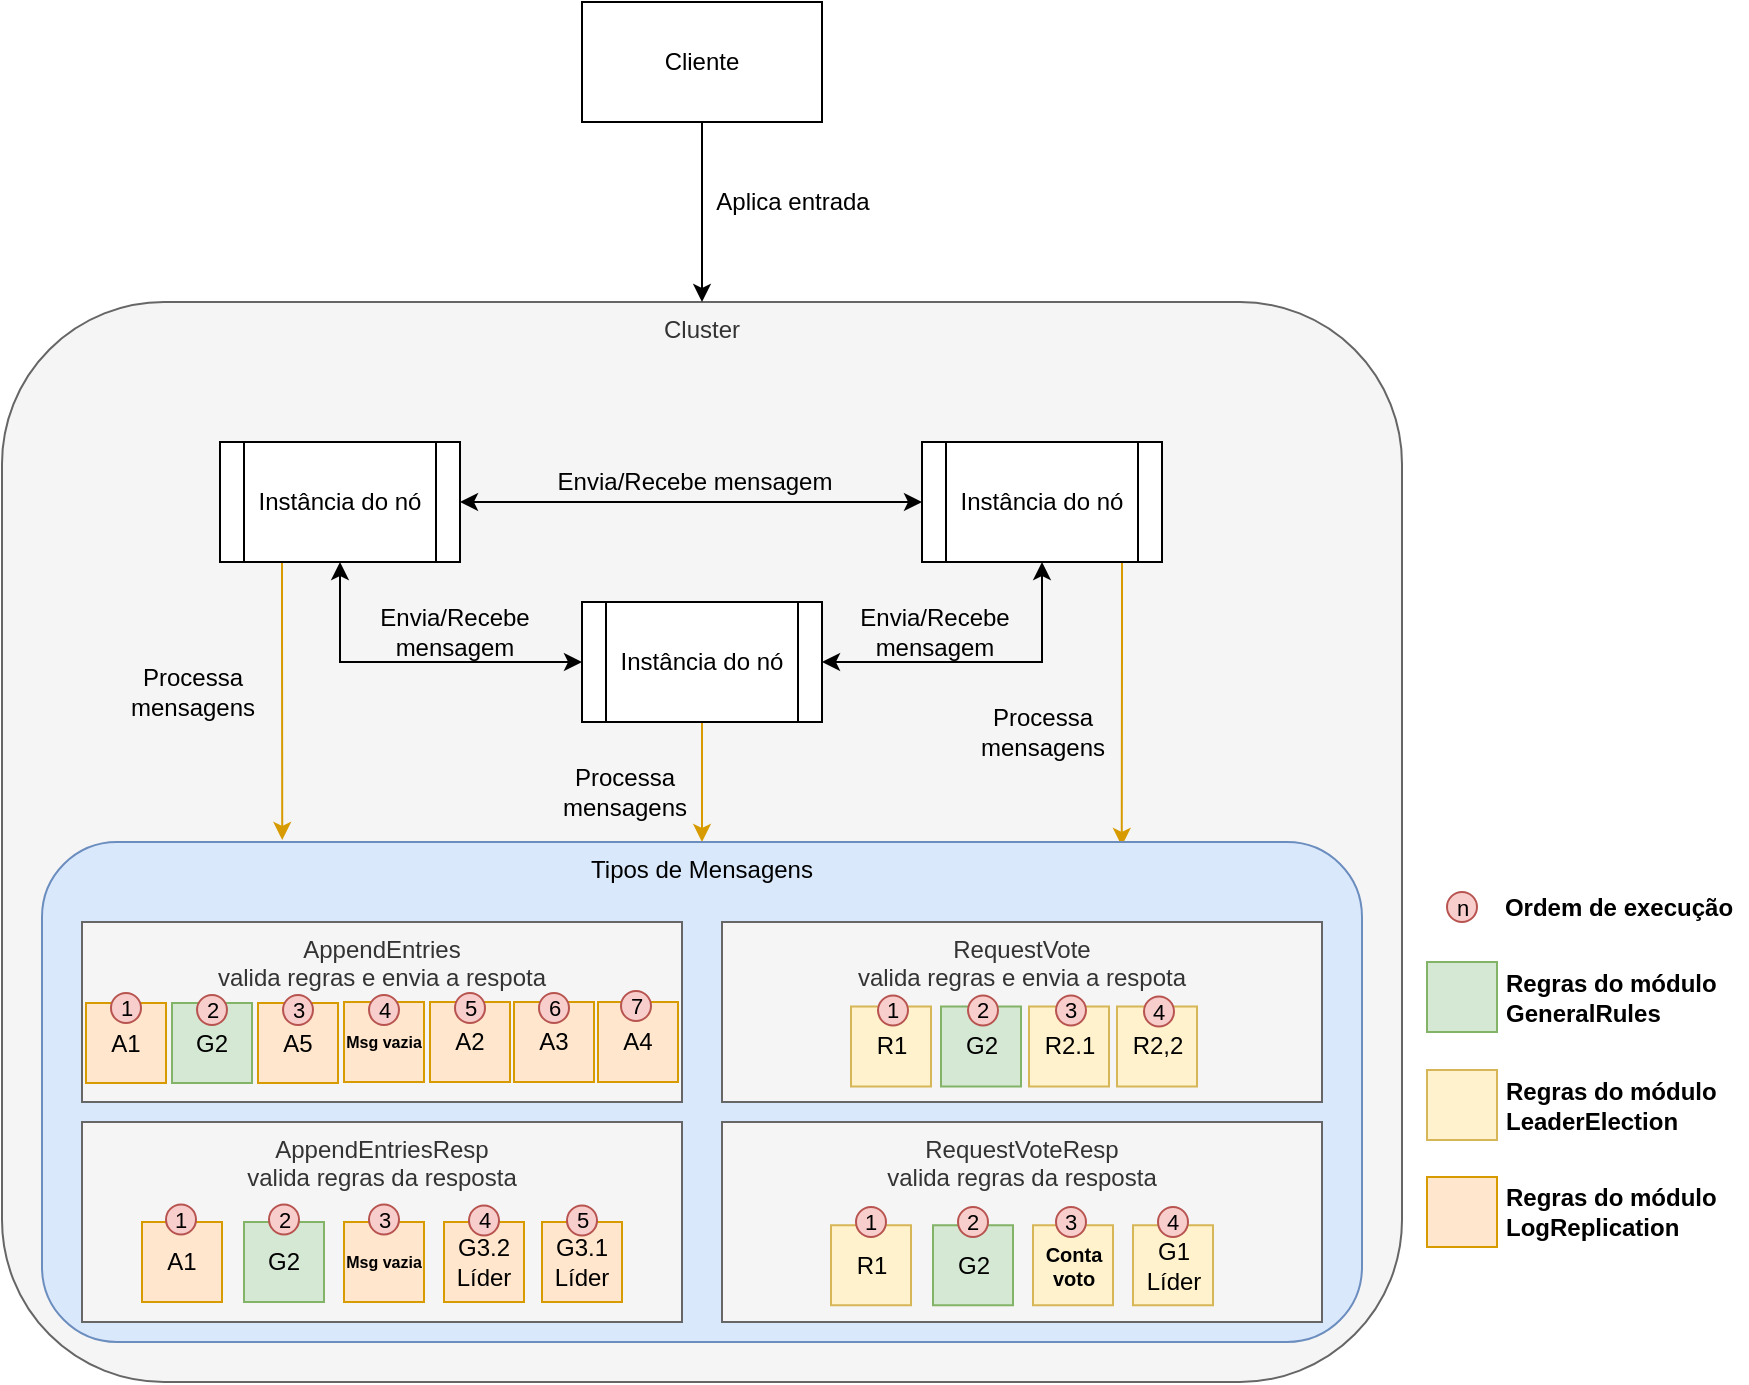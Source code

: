 <mxfile version="14.1.1" type="device"><diagram id="3ifwwWeZPNYPrYTAmyRr" name="Page-1"><mxGraphModel dx="1422" dy="746" grid="1" gridSize="10" guides="1" tooltips="1" connect="1" arrows="1" fold="1" page="1" pageScale="1" pageWidth="827" pageHeight="1169" math="0" shadow="0"><root><mxCell id="0"/><mxCell id="1" parent="0"/><mxCell id="ONGD6vGfViVXwioUTxdK-6" value="Cluster" style="rounded=1;whiteSpace=wrap;html=1;fillColor=#f5f5f5;strokeColor=#666666;fontColor=#333333;verticalAlign=top;" parent="1" vertex="1"><mxGeometry x="250" y="230" width="700" height="540" as="geometry"/></mxCell><mxCell id="ONGD6vGfViVXwioUTxdK-7" style="edgeStyle=orthogonalEdgeStyle;rounded=0;orthogonalLoop=1;jettySize=auto;html=1;startArrow=classic;startFill=1;" parent="1" source="ONGD6vGfViVXwioUTxdK-1" target="ONGD6vGfViVXwioUTxdK-3" edge="1"><mxGeometry relative="1" as="geometry"/></mxCell><mxCell id="ONGD6vGfViVXwioUTxdK-8" style="edgeStyle=orthogonalEdgeStyle;rounded=0;orthogonalLoop=1;jettySize=auto;html=1;entryX=0;entryY=0.5;entryDx=0;entryDy=0;startArrow=classic;startFill=1;" parent="1" source="ONGD6vGfViVXwioUTxdK-1" target="ONGD6vGfViVXwioUTxdK-2" edge="1"><mxGeometry relative="1" as="geometry"><Array as="points"><mxPoint x="419" y="410"/></Array></mxGeometry></mxCell><mxCell id="ONGD6vGfViVXwioUTxdK-42" style="edgeStyle=orthogonalEdgeStyle;rounded=0;orthogonalLoop=1;jettySize=auto;html=1;startArrow=none;startFill=0;fillColor=#ffe6cc;strokeColor=#d79b00;entryX=0.182;entryY=-0.004;entryDx=0;entryDy=0;entryPerimeter=0;" parent="1" source="ONGD6vGfViVXwioUTxdK-1" target="ONGD6vGfViVXwioUTxdK-13" edge="1"><mxGeometry relative="1" as="geometry"><Array as="points"><mxPoint x="390" y="390"/><mxPoint x="390" y="390"/></Array></mxGeometry></mxCell><mxCell id="ONGD6vGfViVXwioUTxdK-1" value="Instância do nó" style="shape=process;whiteSpace=wrap;html=1;backgroundOutline=1;" parent="1" vertex="1"><mxGeometry x="359" y="300" width="120" height="60" as="geometry"/></mxCell><mxCell id="ONGD6vGfViVXwioUTxdK-46" value="" style="edgeStyle=orthogonalEdgeStyle;rounded=0;orthogonalLoop=1;jettySize=auto;html=1;startArrow=none;startFill=0;entryX=0.5;entryY=0;entryDx=0;entryDy=0;fillColor=#ffe6cc;strokeColor=#d79b00;" parent="1" source="ONGD6vGfViVXwioUTxdK-2" target="ONGD6vGfViVXwioUTxdK-13" edge="1"><mxGeometry relative="1" as="geometry"/></mxCell><mxCell id="ONGD6vGfViVXwioUTxdK-2" value="Instância do nó" style="shape=process;whiteSpace=wrap;html=1;backgroundOutline=1;" parent="1" vertex="1"><mxGeometry x="540" y="380" width="120" height="60" as="geometry"/></mxCell><mxCell id="ONGD6vGfViVXwioUTxdK-9" style="edgeStyle=orthogonalEdgeStyle;rounded=0;orthogonalLoop=1;jettySize=auto;html=1;entryX=1;entryY=0.5;entryDx=0;entryDy=0;startArrow=classic;startFill=1;" parent="1" source="ONGD6vGfViVXwioUTxdK-3" target="ONGD6vGfViVXwioUTxdK-2" edge="1"><mxGeometry relative="1" as="geometry"><Array as="points"><mxPoint x="770" y="410"/></Array></mxGeometry></mxCell><mxCell id="ONGD6vGfViVXwioUTxdK-47" style="edgeStyle=orthogonalEdgeStyle;rounded=0;orthogonalLoop=1;jettySize=auto;html=1;entryX=0.818;entryY=0.008;entryDx=0;entryDy=0;entryPerimeter=0;startArrow=none;startFill=0;fillColor=#ffe6cc;strokeColor=#d79b00;" parent="1" source="ONGD6vGfViVXwioUTxdK-3" target="ONGD6vGfViVXwioUTxdK-13" edge="1"><mxGeometry relative="1" as="geometry"><Array as="points"><mxPoint x="810" y="400"/><mxPoint x="810" y="400"/></Array></mxGeometry></mxCell><mxCell id="ONGD6vGfViVXwioUTxdK-3" value="Instância do nó" style="shape=process;whiteSpace=wrap;html=1;backgroundOutline=1;" parent="1" vertex="1"><mxGeometry x="710" y="300" width="120" height="60" as="geometry"/></mxCell><mxCell id="ONGD6vGfViVXwioUTxdK-11" style="edgeStyle=orthogonalEdgeStyle;rounded=0;orthogonalLoop=1;jettySize=auto;html=1;entryX=0.5;entryY=0;entryDx=0;entryDy=0;startArrow=none;startFill=0;" parent="1" source="ONGD6vGfViVXwioUTxdK-10" target="ONGD6vGfViVXwioUTxdK-6" edge="1"><mxGeometry relative="1" as="geometry"><Array as="points"><mxPoint x="600" y="170"/><mxPoint x="600" y="170"/></Array></mxGeometry></mxCell><mxCell id="ONGD6vGfViVXwioUTxdK-10" value="Cliente" style="rounded=0;whiteSpace=wrap;html=1;" parent="1" vertex="1"><mxGeometry x="540" y="80" width="120" height="60" as="geometry"/></mxCell><mxCell id="ONGD6vGfViVXwioUTxdK-12" value="Aplica entrada" style="text;html=1;align=center;verticalAlign=middle;resizable=0;points=[];autosize=1;" parent="1" vertex="1"><mxGeometry x="600" y="170" width="90" height="20" as="geometry"/></mxCell><mxCell id="ONGD6vGfViVXwioUTxdK-13" value="Tipos de Mensagens" style="rounded=1;whiteSpace=wrap;html=1;verticalAlign=top;fillColor=#dae8fc;strokeColor=#6c8ebf;" parent="1" vertex="1"><mxGeometry x="270" y="500" width="660" height="250" as="geometry"/></mxCell><mxCell id="ONGD6vGfViVXwioUTxdK-14" value="AppendEntries&lt;br&gt;valida regras e envia a respota" style="rounded=0;whiteSpace=wrap;html=1;verticalAlign=top;fillColor=#f5f5f5;strokeColor=#666666;fontColor=#333333;" parent="1" vertex="1"><mxGeometry x="290" y="540" width="300" height="90" as="geometry"/></mxCell><mxCell id="ONGD6vGfViVXwioUTxdK-15" value="AppendEntriesResp&lt;br&gt;valida regras da resposta" style="rounded=0;whiteSpace=wrap;html=1;verticalAlign=top;fillColor=#f5f5f5;strokeColor=#666666;fontColor=#333333;" parent="1" vertex="1"><mxGeometry x="290" y="640" width="300" height="100" as="geometry"/></mxCell><mxCell id="ONGD6vGfViVXwioUTxdK-17" value="RequestVoteResp&lt;br&gt;valida regras da resposta" style="rounded=0;whiteSpace=wrap;html=1;verticalAlign=top;fillColor=#f5f5f5;strokeColor=#666666;fontColor=#333333;" parent="1" vertex="1"><mxGeometry x="610" y="640" width="300" height="100" as="geometry"/></mxCell><mxCell id="ONGD6vGfViVXwioUTxdK-22" value="A3" style="rounded=0;whiteSpace=wrap;html=1;fillColor=#ffe6cc;strokeColor=#d79b00;" parent="1" vertex="1"><mxGeometry x="506" y="580" width="40" height="40" as="geometry"/></mxCell><mxCell id="ONGD6vGfViVXwioUTxdK-25" value="A5" style="rounded=0;whiteSpace=wrap;html=1;fillColor=#ffe6cc;strokeColor=#d79b00;" parent="1" vertex="1"><mxGeometry x="378" y="580.5" width="40" height="40" as="geometry"/></mxCell><mxCell id="ONGD6vGfViVXwioUTxdK-27" value="G3.1&lt;br&gt;Líder" style="rounded=0;whiteSpace=wrap;html=1;fillColor=#ffe6cc;strokeColor=#d79b00;" parent="1" vertex="1"><mxGeometry x="520" y="690" width="40" height="40" as="geometry"/></mxCell><mxCell id="ONGD6vGfViVXwioUTxdK-28" value="A1" style="rounded=0;whiteSpace=wrap;html=1;fillColor=#ffe6cc;strokeColor=#d79b00;" parent="1" vertex="1"><mxGeometry x="320" y="690" width="40" height="40" as="geometry"/></mxCell><mxCell id="ONGD6vGfViVXwioUTxdK-29" value="G2" style="rounded=0;whiteSpace=wrap;html=1;fillColor=#d5e8d4;strokeColor=#82b366;" parent="1" vertex="1"><mxGeometry x="371" y="690" width="40" height="40" as="geometry"/></mxCell><mxCell id="ONGD6vGfViVXwioUTxdK-30" value="Msg vazia" style="rounded=0;whiteSpace=wrap;html=1;fontSize=8;fontStyle=1;fillColor=#ffe6cc;strokeColor=#d79b00;" parent="1" vertex="1"><mxGeometry x="421" y="690" width="40" height="40" as="geometry"/></mxCell><mxCell id="ONGD6vGfViVXwioUTxdK-31" value="G3.2&lt;br&gt;Líder" style="rounded=0;whiteSpace=wrap;html=1;fillColor=#ffe6cc;strokeColor=#d79b00;" parent="1" vertex="1"><mxGeometry x="471" y="690" width="40" height="40" as="geometry"/></mxCell><mxCell id="ONGD6vGfViVXwioUTxdK-38" value="R1" style="rounded=0;whiteSpace=wrap;html=1;fillColor=#fff2cc;strokeColor=#d6b656;" parent="1" vertex="1"><mxGeometry x="664.5" y="691.63" width="40" height="40" as="geometry"/></mxCell><mxCell id="ONGD6vGfViVXwioUTxdK-39" value="G2" style="rounded=0;whiteSpace=wrap;html=1;fillColor=#d5e8d4;strokeColor=#82b366;" parent="1" vertex="1"><mxGeometry x="715.5" y="691.63" width="40" height="40" as="geometry"/></mxCell><mxCell id="ONGD6vGfViVXwioUTxdK-40" value="Conta voto" style="rounded=0;whiteSpace=wrap;html=1;fontSize=10;fontStyle=1;fillColor=#fff2cc;strokeColor=#d6b656;" parent="1" vertex="1"><mxGeometry x="765.5" y="691.63" width="40" height="40" as="geometry"/></mxCell><mxCell id="ONGD6vGfViVXwioUTxdK-41" value="G1&lt;br&gt;Líder" style="rounded=0;whiteSpace=wrap;html=1;fillColor=#fff2cc;strokeColor=#d6b656;" parent="1" vertex="1"><mxGeometry x="815.5" y="691.63" width="40" height="40" as="geometry"/></mxCell><mxCell id="ONGD6vGfViVXwioUTxdK-43" value="Envia/Recebe mensagem" style="text;html=1;align=center;verticalAlign=middle;resizable=0;points=[];autosize=1;" parent="1" vertex="1"><mxGeometry x="521" y="310" width="150" height="20" as="geometry"/></mxCell><mxCell id="ONGD6vGfViVXwioUTxdK-44" value="Envia/Recebe &lt;br&gt;mensagem" style="text;html=1;align=center;verticalAlign=middle;resizable=0;points=[];autosize=1;" parent="1" vertex="1"><mxGeometry x="431" y="380" width="90" height="30" as="geometry"/></mxCell><mxCell id="ONGD6vGfViVXwioUTxdK-45" value="Envia/Recebe &lt;br&gt;mensagem" style="text;html=1;align=center;verticalAlign=middle;resizable=0;points=[];autosize=1;" parent="1" vertex="1"><mxGeometry x="671" y="380" width="90" height="30" as="geometry"/></mxCell><mxCell id="ONGD6vGfViVXwioUTxdK-48" value="Processa &lt;br&gt;mensagens" style="text;html=1;align=center;verticalAlign=middle;resizable=0;points=[];autosize=1;" parent="1" vertex="1"><mxGeometry x="305" y="410" width="80" height="30" as="geometry"/></mxCell><mxCell id="ONGD6vGfViVXwioUTxdK-49" value="Processa &lt;br&gt;mensagens" style="text;html=1;align=center;verticalAlign=middle;resizable=0;points=[];autosize=1;" parent="1" vertex="1"><mxGeometry x="521" y="460" width="80" height="30" as="geometry"/></mxCell><mxCell id="ONGD6vGfViVXwioUTxdK-50" value="Processa &lt;br&gt;mensagens" style="text;html=1;align=center;verticalAlign=middle;resizable=0;points=[];autosize=1;" parent="1" vertex="1"><mxGeometry x="730" y="430" width="80" height="30" as="geometry"/></mxCell><mxCell id="ONGD6vGfViVXwioUTxdK-53" value="A1" style="rounded=0;whiteSpace=wrap;html=1;fillColor=#ffe6cc;strokeColor=#d79b00;" parent="1" vertex="1"><mxGeometry x="292" y="580.5" width="40" height="40" as="geometry"/></mxCell><mxCell id="ONGD6vGfViVXwioUTxdK-54" value="G2" style="rounded=0;whiteSpace=wrap;html=1;fillColor=#d5e8d4;strokeColor=#82b366;" parent="1" vertex="1"><mxGeometry x="335" y="580.5" width="40" height="40" as="geometry"/></mxCell><mxCell id="ONGD6vGfViVXwioUTxdK-55" value="A2" style="rounded=0;whiteSpace=wrap;html=1;fillColor=#ffe6cc;strokeColor=#d79b00;" parent="1" vertex="1"><mxGeometry x="464" y="580" width="40" height="40" as="geometry"/></mxCell><mxCell id="ONGD6vGfViVXwioUTxdK-56" value="A4" style="rounded=0;whiteSpace=wrap;html=1;fillColor=#ffe6cc;strokeColor=#d79b00;" parent="1" vertex="1"><mxGeometry x="548" y="580" width="40" height="40" as="geometry"/></mxCell><mxCell id="ONGD6vGfViVXwioUTxdK-57" value="RequestVote&lt;br&gt;valida regras e envia a respota" style="rounded=0;whiteSpace=wrap;html=1;verticalAlign=top;fillColor=#f5f5f5;strokeColor=#666666;fontColor=#333333;" parent="1" vertex="1"><mxGeometry x="610" y="540" width="300" height="90" as="geometry"/></mxCell><mxCell id="ONGD6vGfViVXwioUTxdK-59" value="R2.1" style="rounded=0;whiteSpace=wrap;html=1;fillColor=#fff2cc;strokeColor=#d6b656;" parent="1" vertex="1"><mxGeometry x="763.5" y="582.25" width="40" height="40" as="geometry"/></mxCell><mxCell id="ONGD6vGfViVXwioUTxdK-60" value="R1" style="rounded=0;whiteSpace=wrap;html=1;fillColor=#fff2cc;strokeColor=#d6b656;" parent="1" vertex="1"><mxGeometry x="674.5" y="582.25" width="40" height="40" as="geometry"/></mxCell><mxCell id="ONGD6vGfViVXwioUTxdK-61" value="G2" style="rounded=0;whiteSpace=wrap;html=1;fillColor=#d5e8d4;strokeColor=#82b366;" parent="1" vertex="1"><mxGeometry x="719.5" y="582.25" width="40" height="40" as="geometry"/></mxCell><mxCell id="ONGD6vGfViVXwioUTxdK-62" value="R2,2" style="rounded=0;whiteSpace=wrap;html=1;fillColor=#fff2cc;strokeColor=#d6b656;" parent="1" vertex="1"><mxGeometry x="807.5" y="582.25" width="40" height="40" as="geometry"/></mxCell><mxCell id="ONGD6vGfViVXwioUTxdK-64" value="1" style="ellipse;whiteSpace=wrap;html=1;aspect=fixed;align=center;fontSize=11;fillColor=#f8cecc;strokeColor=#b85450;" parent="1" vertex="1"><mxGeometry x="304.5" y="575.5" width="15" height="15" as="geometry"/></mxCell><mxCell id="ONGD6vGfViVXwioUTxdK-69" value="7" style="ellipse;whiteSpace=wrap;html=1;aspect=fixed;fontSize=11;fillColor=#f8cecc;strokeColor=#b85450;" parent="1" vertex="1"><mxGeometry x="559.5" y="574.5" width="15" height="15" as="geometry"/></mxCell><mxCell id="ONGD6vGfViVXwioUTxdK-71" value="6" style="ellipse;whiteSpace=wrap;html=1;aspect=fixed;fontSize=11;fillColor=#f8cecc;strokeColor=#b85450;" parent="1" vertex="1"><mxGeometry x="518.5" y="575.5" width="15" height="15" as="geometry"/></mxCell><mxCell id="ONGD6vGfViVXwioUTxdK-73" value="3" style="ellipse;whiteSpace=wrap;html=1;aspect=fixed;fontSize=11;fillColor=#f8cecc;strokeColor=#b85450;" parent="1" vertex="1"><mxGeometry x="390.5" y="576.5" width="15" height="15" as="geometry"/></mxCell><mxCell id="ONGD6vGfViVXwioUTxdK-74" value="2" style="ellipse;whiteSpace=wrap;html=1;aspect=fixed;fontSize=11;fillColor=#f8cecc;strokeColor=#b85450;" parent="1" vertex="1"><mxGeometry x="347.5" y="576.5" width="15" height="15" as="geometry"/></mxCell><mxCell id="ONGD6vGfViVXwioUTxdK-75" value="1" style="ellipse;whiteSpace=wrap;html=1;aspect=fixed;fontSize=11;fillColor=#f8cecc;strokeColor=#b85450;" parent="1" vertex="1"><mxGeometry x="688" y="576.75" width="15" height="15" as="geometry"/></mxCell><mxCell id="ONGD6vGfViVXwioUTxdK-78" value="4" style="ellipse;whiteSpace=wrap;html=1;aspect=fixed;fontSize=11;fillColor=#f8cecc;strokeColor=#b85450;" parent="1" vertex="1"><mxGeometry x="821" y="577.25" width="15" height="15" as="geometry"/></mxCell><mxCell id="ONGD6vGfViVXwioUTxdK-79" value="3" style="ellipse;whiteSpace=wrap;html=1;aspect=fixed;fontSize=11;fillColor=#f8cecc;strokeColor=#b85450;" parent="1" vertex="1"><mxGeometry x="777" y="576.75" width="15" height="15" as="geometry"/></mxCell><mxCell id="ONGD6vGfViVXwioUTxdK-80" value="2" style="ellipse;whiteSpace=wrap;html=1;aspect=fixed;fontSize=11;fillColor=#f8cecc;strokeColor=#b85450;" parent="1" vertex="1"><mxGeometry x="733" y="576.75" width="15" height="15" as="geometry"/></mxCell><mxCell id="ONGD6vGfViVXwioUTxdK-81" value="1" style="ellipse;whiteSpace=wrap;html=1;aspect=fixed;fontSize=11;fillColor=#f8cecc;strokeColor=#b85450;" parent="1" vertex="1"><mxGeometry x="332" y="681.25" width="15" height="15" as="geometry"/></mxCell><mxCell id="ONGD6vGfViVXwioUTxdK-83" value="5" style="ellipse;whiteSpace=wrap;html=1;aspect=fixed;fontSize=11;fillColor=#f8cecc;strokeColor=#b85450;" parent="1" vertex="1"><mxGeometry x="532.5" y="681.75" width="15" height="15" as="geometry"/></mxCell><mxCell id="ONGD6vGfViVXwioUTxdK-84" value="4" style="ellipse;whiteSpace=wrap;html=1;aspect=fixed;fontSize=11;fillColor=#f8cecc;strokeColor=#b85450;" parent="1" vertex="1"><mxGeometry x="483.5" y="681.75" width="15" height="15" as="geometry"/></mxCell><mxCell id="ONGD6vGfViVXwioUTxdK-85" value="3" style="ellipse;whiteSpace=wrap;html=1;aspect=fixed;fontSize=11;fillColor=#f8cecc;strokeColor=#b85450;" parent="1" vertex="1"><mxGeometry x="433.5" y="681.25" width="15" height="15" as="geometry"/></mxCell><mxCell id="ONGD6vGfViVXwioUTxdK-86" value="2" style="ellipse;whiteSpace=wrap;html=1;aspect=fixed;fontSize=11;fillColor=#f8cecc;strokeColor=#b85450;" parent="1" vertex="1"><mxGeometry x="383.5" y="681.25" width="15" height="15" as="geometry"/></mxCell><mxCell id="ONGD6vGfViVXwioUTxdK-90" value="4" style="ellipse;whiteSpace=wrap;html=1;aspect=fixed;fontSize=11;fillColor=#f8cecc;strokeColor=#b85450;" parent="1" vertex="1"><mxGeometry x="828" y="682.5" width="15" height="15" as="geometry"/></mxCell><mxCell id="ONGD6vGfViVXwioUTxdK-91" value="3" style="ellipse;whiteSpace=wrap;html=1;aspect=fixed;fontSize=11;fillColor=#f8cecc;strokeColor=#b85450;" parent="1" vertex="1"><mxGeometry x="777" y="682.5" width="15" height="15" as="geometry"/></mxCell><mxCell id="ONGD6vGfViVXwioUTxdK-92" value="2" style="ellipse;whiteSpace=wrap;html=1;aspect=fixed;fontSize=11;fillColor=#f8cecc;strokeColor=#b85450;" parent="1" vertex="1"><mxGeometry x="728" y="682.5" width="15" height="15" as="geometry"/></mxCell><mxCell id="ONGD6vGfViVXwioUTxdK-94" value="Msg vazia" style="rounded=0;whiteSpace=wrap;html=1;fontSize=8;fontStyle=1;fillColor=#ffe6cc;strokeColor=#d79b00;" parent="1" vertex="1"><mxGeometry x="421" y="580" width="40" height="40" as="geometry"/></mxCell><mxCell id="ONGD6vGfViVXwioUTxdK-95" value="4" style="ellipse;whiteSpace=wrap;html=1;aspect=fixed;fontSize=11;fillColor=#f8cecc;strokeColor=#b85450;" parent="1" vertex="1"><mxGeometry x="433.5" y="576.5" width="15" height="15" as="geometry"/></mxCell><mxCell id="ONGD6vGfViVXwioUTxdK-96" value="5" style="ellipse;whiteSpace=wrap;html=1;aspect=fixed;fontSize=11;fillColor=#f8cecc;strokeColor=#b85450;" parent="1" vertex="1"><mxGeometry x="476.5" y="575.5" width="15" height="15" as="geometry"/></mxCell><mxCell id="ONGD6vGfViVXwioUTxdK-98" value="1" style="ellipse;whiteSpace=wrap;html=1;aspect=fixed;fontSize=11;fillColor=#f8cecc;strokeColor=#b85450;" parent="1" vertex="1"><mxGeometry x="677" y="682.5" width="15" height="15" as="geometry"/></mxCell><mxCell id="HE6eCUSwve_aMRM77xTQ-2" value="" style="rounded=0;whiteSpace=wrap;html=1;fillColor=#d5e8d4;strokeColor=#82b366;" vertex="1" parent="1"><mxGeometry x="962.5" y="560" width="35" height="35" as="geometry"/></mxCell><mxCell id="HE6eCUSwve_aMRM77xTQ-3" value="Regras do módulo &lt;br&gt;GeneralRules" style="text;html=1;align=left;verticalAlign=middle;resizable=0;points=[];autosize=1;fontStyle=1" vertex="1" parent="1"><mxGeometry x="1000" y="562.5" width="120" height="30" as="geometry"/></mxCell><mxCell id="HE6eCUSwve_aMRM77xTQ-4" value="" style="rounded=0;whiteSpace=wrap;html=1;fillColor=#fff2cc;strokeColor=#d6b656;fontStyle=0" vertex="1" parent="1"><mxGeometry x="962.5" y="614" width="35" height="35" as="geometry"/></mxCell><mxCell id="HE6eCUSwve_aMRM77xTQ-5" value="Regras do módulo &lt;br&gt;LeaderElection" style="text;html=1;align=left;verticalAlign=middle;resizable=0;points=[];autosize=1;fontStyle=1" vertex="1" parent="1"><mxGeometry x="1000" y="616.5" width="120" height="30" as="geometry"/></mxCell><mxCell id="HE6eCUSwve_aMRM77xTQ-6" value="" style="rounded=0;whiteSpace=wrap;html=1;fillColor=#ffe6cc;strokeColor=#d79b00;" vertex="1" parent="1"><mxGeometry x="962.5" y="667.5" width="35" height="35" as="geometry"/></mxCell><mxCell id="HE6eCUSwve_aMRM77xTQ-7" value="Regras do módulo &lt;br&gt;LogReplication" style="text;html=1;align=left;verticalAlign=middle;resizable=0;points=[];autosize=1;fontStyle=1" vertex="1" parent="1"><mxGeometry x="1000" y="670" width="120" height="30" as="geometry"/></mxCell><mxCell id="HE6eCUSwve_aMRM77xTQ-9" value="n" style="ellipse;whiteSpace=wrap;html=1;aspect=fixed;align=center;fontSize=11;fillColor=#f8cecc;strokeColor=#b85450;" vertex="1" parent="1"><mxGeometry x="972.5" y="525" width="15" height="15" as="geometry"/></mxCell><mxCell id="HE6eCUSwve_aMRM77xTQ-10" value="Ordem de execução" style="text;html=1;align=center;verticalAlign=middle;resizable=0;points=[];autosize=1;fontStyle=1" vertex="1" parent="1"><mxGeometry x="992.5" y="522.5" width="130" height="20" as="geometry"/></mxCell></root></mxGraphModel></diagram></mxfile>